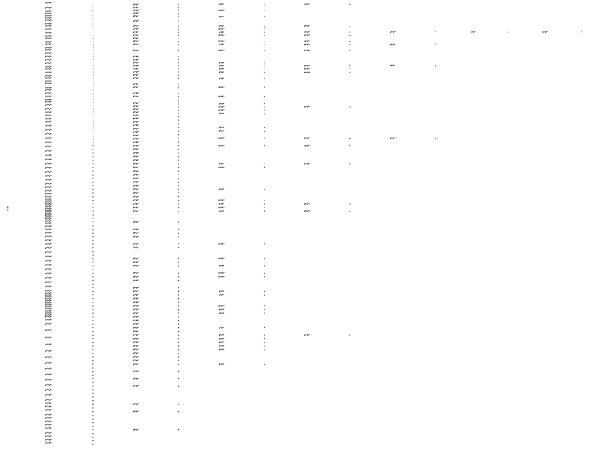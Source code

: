 digraph D {
rankdir=LR
size="4,3"
ratio="fill"
node[color="black",shape="square",fillcolor="darkseagreen3",style="filled"]
 0
 N1
 node[color="black",shape="circle",style=""]
 
edge[style="solid"]
edge[style="solid"]
0->1[label="c=1624.0,t=80.0",color="darkseagreen3"] 
edge[style="solid"]
1->31[label="c=63.0,t=245.0",color="dodgerblue2"] 
edge[style="solid"]
31->80[label="c=25.0,t=76.0",color="dodgerblue2"] 
edge[style="solid"]
80->103[label="c=20.0,t=37.0",color="dodgerblue2"] 
edge[style="solid"]
0->2[label="c=1624.0,t=160.0",color="darkseagreen3"] 
edge[style="solid"]
2->56[label="c=72.0,t=84.0",color="dodgerblue2"] 
edge[style="solid"]
0->3[label="c=1624.0,t=72.0",color="darkseagreen3"] 
edge[style="solid"]
3->44[label="c=124.0,t=164.0",color="dodgerblue2"] 
edge[style="solid"]
44->81[label="c=164.0,t=169.0",color="dodgerblue2"] 
edge[style="solid"]
0->4[label="c=1624.0,t=201.0",color="darkseagreen3"] 
edge[style="solid"]
4->69[label="c=123.0,t=249.0",color="dodgerblue2"] 
edge[style="solid"]
0->5[label="c=1624.0,t=130.0",color="darkseagreen3"] 
edge[style="solid"]
5->54[label="c=93.0,t=267.0",color="dodgerblue2"] 
edge[style="solid"]
54->101[label="c=8.0,t=70.0",color="dodgerblue2"] 
edge[style="solid"]
0->6[label="c=1624.0,t=237.0",color="darkseagreen3"] 
edge[style="solid"]
0->7[label="c=1624.0,t=133.0",color="darkseagreen3"] 
edge[style="solid"]
7->64[label="c=135.0,t=243.0",color="dodgerblue2"] 
edge[style="solid"]
0->8[label="c=1624.0,t=234.0",color="darkseagreen3"] 
edge[style="solid"]
0->9[label="c=1624.0,t=50.0",color="darkseagreen3"] 
edge[style="solid"]
9->30[label="c=52.0,t=121.0",color="dodgerblue2"] 
edge[style="solid"]
30->63[label="c=95.0,t=86.0",color="dodgerblue2"] 
edge[style="solid"]
63->76[label="c=95.0,t=136.0",color="dodgerblue2"] 
edge[style="solid"]
0->10[label="c=1624.0,t=54.0",color="darkseagreen3"] 
edge[style="solid"]
10->58[label="c=194.0,t=210.0",color="dodgerblue2"] 
edge[style="solid"]
58->99[label="c=230.0,t=214.0",color="dodgerblue2"] 
edge[style="solid"]
0->11[label="c=1624.0,t=30.0",color="darkseagreen3"] 
edge[style="solid"]
11->33[label="c=78.0,t=99.0",color="dodgerblue2"] 
edge[style="solid"]
33->48[label="c=10.0,t=35.0",color="dodgerblue2"] 
edge[style="solid"]
48->61[label="c=45.0,t=63.0",color="dodgerblue2"] 
edge[style="solid"]
61->74[label="c=126.0,t=100.0",color="dodgerblue2"] 
edge[style="solid"]
74->86[label="c=9.0,t=43.0",color="dodgerblue2"] 
edge[style="solid"]
86->97[label="c=16.0,t=28.0",color="dodgerblue2"] 
edge[style="solid"]
0->12[label="c=1624.0,t=29.0",color="darkseagreen3"] 
edge[style="solid"]
12->32[label="c=71.0,t=132.0",color="dodgerblue2"] 
edge[style="solid"]
32->68[label="c=159.0,t=123.0",color="dodgerblue2"] 
edge[style="solid"]
68->108[label="c=244.0,t=196.0",color="dodgerblue2"] 
edge[style="solid"]
0->13[label="c=1624.0,t=180.0",color="darkseagreen3"] 
edge[style="solid"]
13->71[label="c=94.0,t=282.0",color="dodgerblue2"] 
edge[style="solid"]
0->14[label="c=1624.0,t=18.0",color="darkseagreen3"] 
edge[style="solid"]
14->28[label="c=39.0,t=170.0",color="dodgerblue2"] 
edge[style="solid"]
28->77[label="c=191.0,t=184.0",color="dodgerblue2"] 
edge[style="solid"]
77->106[label="c=50.0,t=97.0",color="dodgerblue2"] 
edge[style="solid"]
0->15[label="c=1624.0,t=16.0",color="darkseagreen3"] 
edge[style="solid"]
15->45[label="c=92.0,t=127.0",color="dodgerblue2"] 
edge[style="solid"]
45->57[label="c=11.0,t=93.0",color="dodgerblue2"] 
edge[style="solid"]
57->88[label="c=123.0,t=167.0",color="dodgerblue2"] 
edge[style="solid"]
88->114[label="c=26.0,t=73.0",color="dodgerblue2"] 
edge[style="solid"]
0->16[label="c=1624.0,t=192.0",color="darkseagreen3"] 
edge[style="solid"]
0->17[label="c=1624.0,t=24.0",color="darkseagreen3"] 
edge[style="solid"]
17->39[label="c=67.0,t=106.0",color="dodgerblue2"] 
edge[style="solid"]
39->73[label="c=185.0,t=147.0",color="dodgerblue2"] 
edge[style="solid"]
73->94[label="c=70.0,t=166.0",color="dodgerblue2"] 
edge[style="solid"]
0->18[label="c=1624.0,t=204.0",color="darkseagreen3"] 
edge[style="solid"]
0->19[label="c=1624.0,t=145.0",color="darkseagreen3"] 
edge[style="solid"]
19->72[label="c=137.0,t=228.0",color="dodgerblue2"] 
edge[style="solid"]
0->20[label="c=1624.0,t=134.0",color="darkseagreen3"] 
edge[style="solid"]
20->83[label="c=207.0,t=340.0",color="dodgerblue2"] 
edge[style="solid"]
0->21[label="c=1624.0,t=107.0",color="darkseagreen3"] 
edge[style="solid"]
21->60[label="c=44.0,t=113.0",color="dodgerblue2"] 
edge[style="solid"]
60->82[label="c=67.0,t=186.0",color="dodgerblue2"] 
edge[style="solid"]
0->22[label="c=1624.0,t=29.0",color="darkseagreen3"] 
edge[style="solid"]
22->50[label="c=121.0,t=193.0",color="dodgerblue2"] 
edge[style="solid"]
50->84[label="c=75.0,t=76.0",color="dodgerblue2"] 
edge[style="solid"]
84->92[label="c=13.0,t=112.0",color="dodgerblue2"] 
edge[style="solid"]
92->120[label="c=86.0,t=67.0",color="dodgerblue2"] 
edge[style="solid"]
0->23[label="c=1624.0,t=96.0",color="darkseagreen3"] 
edge[style="solid"]
23->49[label="c=7.0,t=33.0",color="dodgerblue2"] 
edge[style="solid"]
49->70[label="c=96.0,t=222.0",color="dodgerblue2"] 
edge[style="solid"]
70->107[label="c=36.0,t=122.0",color="dodgerblue2"] 
edge[style="solid"]
0->24[label="c=1624.0,t=32.0",color="darkseagreen3"] 
edge[style="solid"]
24->51[label="c=112.0,t=105.0",color="dodgerblue2"] 
edge[style="solid"]
51->65[label="c=39.0,t=83.0",color="dodgerblue2"] 
edge[style="solid"]
65->104[label="c=182.0,t=233.0",color="dodgerblue2"] 
edge[style="solid"]
0->25[label="c=1624.0,t=132.0",color="darkseagreen3"] 
edge[style="solid"]
25->100[label="c=253.0,t=348.0",color="dodgerblue2"] 
edge[style="solid"]
0->26[label="c=1624.0,t=81.0",color="darkseagreen3"] 
edge[style="solid"]
26->55[label="c=47.0,t=250.0",color="dodgerblue2"] 
edge[style="solid"]
55->110[label="c=70.0,t=55.0",color="dodgerblue2"] 
edge[style="solid"]
0->27[label="c=1624.0,t=212.0",color="darkseagreen3"] 
edge[style="solid"]
0->29[label="c=1624.0,t=138.0",color="darkseagreen3"] 
edge[style="solid"]
29->67[label="c=46.0,t=97.0",color="dodgerblue2"] 
edge[style="solid"]
0->34[label="c=1624.0,t=65.0",color="darkseagreen3"] 
edge[style="solid"]
34->59[label="c=43.0,t=210.0",color="dodgerblue2"] 
edge[style="solid"]
59->129[label="c=283.0,t=202.0",color="dodgerblue2"] 
edge[style="solid"]
0->35[label="c=1624.0,t=138.0",color="darkseagreen3"] 
edge[style="solid"]
0->36[label="c=1624.0,t=140.0",color="darkseagreen3"] 
edge[style="solid"]
36->79[label="c=107.0,t=235.0",color="dodgerblue2"] 
edge[style="solid"]
0->37[label="c=1624.0,t=42.0",color="darkseagreen3"] 
edge[style="solid"]
37->53[label="c=44.0,t=180.0",color="dodgerblue2"] 
edge[style="solid"]
53->125[label="c=378.0,t=234.0",color="dodgerblue2"] 
edge[style="solid"]
0->38[label="c=1624.0,t=232.0",color="darkseagreen3"] 
edge[style="solid"]
0->40[label="c=1624.0,t=224.0",color="darkseagreen3"] 
edge[style="solid"]
0->41[label="c=1624.0,t=199.0",color="darkseagreen3"] 
edge[style="solid"]
41->98[label="c=109.0,t=272.0",color="dodgerblue2"] 
edge[style="solid"]
0->42[label="c=1624.0,t=170.0",color="darkseagreen3"] 
edge[style="solid"]
42->75[label="c=25.0,t=85.0",color="dodgerblue2"] 
edge[style="solid"]
75->102[label="c=29.0,t=165.0",color="dodgerblue2"] 
edge[style="solid"]
0->43[label="c=1624.0,t=36.0",color="darkseagreen3"] 
edge[style="solid"]
43->62[label="c=93.0,t=151.0",color="dodgerblue2"] 
edge[style="solid"]
62->93[label="c=109.0,t=139.0",color="dodgerblue2"] 
edge[style="solid"]
93->115[label="c=30.0,t=149.0",color="dodgerblue2"] 
edge[style="solid"]
0->46[label="c=1624.0,t=72.0",color="darkseagreen3"] 
edge[style="solid"]
46->66[label="c=54.0,t=185.0",color="dodgerblue2"] 
edge[style="solid"]
66->124[label="c=142.0,t=169.0",color="dodgerblue2"] 
edge[style="solid"]
0->47[label="c=1624.0,t=97.0",color="darkseagreen3"] 
edge[style="solid"]
47->87[label="c=120.0,t=191.0",color="dodgerblue2"] 
edge[style="solid"]
87->112[label="c=18.0,t=181.0",color="dodgerblue2"] 
edge[style="solid"]
0->52[label="c=1624.0,t=44.0",color="darkseagreen3"] 
edge[style="solid"]
52->105[label="c=330.0,t=436.0",color="dodgerblue2"] 
edge[style="solid"]
0->78[label="c=1624.0,t=59.0",color="darkseagreen3"] 
edge[style="solid"]
78->146[label="c=369.0,t=406.0",color="dodgerblue2"] 
edge[style="solid"]
0->85[label="c=1624.0,t=99.0",color="darkseagreen3"] 
edge[style="solid"]
85->148[label="c=240.0,t=359.0",color="dodgerblue2"] 
edge[style="solid"]
0->89[label="c=1624.0,t=163.0",color="darkseagreen3"] 
edge[style="solid"]
89->134[label="c=67.0,t=124.0",color="dodgerblue2"] 
edge[style="solid"]
134->160[label="c=69.0,t=172.0",color="dodgerblue2"] 
edge[style="solid"]
0->90[label="c=1624.0,t=44.0",color="darkseagreen3"] 
edge[style="solid"]
90->123[label="c=176.0,t=285.0",color="dodgerblue2"] 
edge[style="solid"]
123->166[label="c=39.0,t=117.0",color="dodgerblue2"] 
edge[style="solid"]
0->91[label="c=1624.0,t=173.0",color="darkseagreen3"] 
edge[style="solid"]
91->139[label="c=126.0,t=242.0",color="dodgerblue2"] 
edge[style="solid"]
0->95[label="c=1624.0,t=47.0",color="darkseagreen3"] 
edge[style="solid"]
95->117[label="c=110.0,t=118.0",color="dodgerblue2"] 
edge[style="solid"]
117->144[label="c=160.0,t=115.0",color="dodgerblue2"] 
edge[style="solid"]
144->155[label="c=40.0,t=114.0",color="dodgerblue2"] 
edge[style="solid"]
155->188[label="c=41.0,t=77.0",color="dodgerblue2"] 
edge[style="solid"]
0->96[label="c=1624.0,t=208.0",color="darkseagreen3"] 
edge[style="solid"]
96->159[label="c=116.0,t=253.0",color="dodgerblue2"] 
edge[style="solid"]
0->109[label="c=1624.0,t=55.0",color="darkseagreen3"] 
edge[style="solid"]
109->130[label="c=137.0,t=128.0",color="dodgerblue2"] 
edge[style="solid"]
130->169[label="c=201.0,t=180.0",color="dodgerblue2"] 
edge[style="solid"]
169->197[label="c=63.0,t=89.0",color="dodgerblue2"] 
edge[style="solid"]
0->111[label="c=1624.0,t=236.0",color="darkseagreen3"] 
edge[style="solid"]
111->164[label="c=43.0,t=223.0",color="dodgerblue2"] 
edge[style="solid"]
0->113[label="c=1624.0,t=188.0",color="darkseagreen3"] 
edge[style="solid"]
113->172[label="c=205.0,t=255.0",color="dodgerblue2"] 
edge[style="solid"]
0->116[label="c=1624.0,t=210.0",color="darkseagreen3"] 
edge[style="solid"]
116->162[label="c=37.0,t=215.0",color="dodgerblue2"] 
edge[style="solid"]
0->118[label="c=1624.0,t=216.0",color="darkseagreen3"] 
edge[style="solid"]
118->184[label="c=139.0,t=238.0",color="dodgerblue2"] 
edge[style="solid"]
0->119[label="c=1624.0,t=21.0",color="darkseagreen3"] 
edge[style="solid"]
119->137[label="c=133.0,t=179.0",color="dodgerblue2"] 
edge[style="solid"]
137->171[label="c=89.0,t=77.0",color="dodgerblue2"] 
edge[style="solid"]
171->192[label="c=74.0,t=130.0",color="dodgerblue2"] 
edge[style="solid"]
0->121[label="c=1624.0,t=38.0",color="darkseagreen3"] 
edge[style="solid"]
121->138[label="c=80.0,t=217.0",color="dodgerblue2"] 
edge[style="solid"]
138->199[label="c=115.0,t=205.0",color="dodgerblue2"] 
edge[style="solid"]
0->122[label="c=1624.0,t=134.0",color="darkseagreen3"] 
edge[style="solid"]
122->163[label="c=65.0,t=268.0",color="dodgerblue2"] 
edge[style="solid"]
0->126[label="c=1624.0,t=140.0",color="darkseagreen3"] 
edge[style="solid"]
126->170[label="c=132.0,t=271.0",color="dodgerblue2"] 
edge[style="solid"]
0->127[label="c=1624.0,t=135.0",color="darkseagreen3"] 
edge[style="solid"]
127->167[label="c=78.0,t=244.0",color="dodgerblue2"] 
edge[style="solid"]
0->128[label="c=1624.0,t=216.0",color="darkseagreen3"] 
edge[style="solid"]
128->200[label="c=116.0,t=148.0",color="dodgerblue2"] 
edge[style="solid"]
0->131[label="c=1624.0,t=121.0",color="darkseagreen3"] 
edge[style="solid"]
131->178[label="c=146.0,t=246.0",color="dodgerblue2"] 
edge[style="solid"]
0->132[label="c=1624.0,t=26.0",color="darkseagreen3"] 
edge[style="solid"]
132->142[label="c=29.0,t=172.0",color="dodgerblue2"] 
edge[style="solid"]
142->181[label="c=13.0,t=166.0",color="dodgerblue2"] 
edge[style="solid"]
0->133[label="c=1624.0,t=194.0",color="darkseagreen3"] 
edge[style="solid"]
133->191[label="c=39.0,t=247.0",color="dodgerblue2"] 
edge[style="solid"]
0->135[label="c=1624.0,t=193.0",color="darkseagreen3"] 
edge[style="solid"]
135->193[label="c=67.0,t=168.0",color="dodgerblue2"] 
edge[style="solid"]
0->136[label="c=1624.0,t=57.0",color="darkseagreen3"] 
edge[style="solid"]
136->173[label="c=175.0,t=196.0",color="dodgerblue2"] 
edge[style="solid"]
173->210[label="c=160.0,t=222.0",color="dodgerblue2"] 
edge[style="solid"]
0->140[label="c=1624.0,t=46.0",color="darkseagreen3"] 
edge[style="solid"]
140->175[label="c=186.0,t=219.0",color="dodgerblue2"] 
edge[style="solid"]
175->208[label="c=90.0,t=92.0",color="dodgerblue2"] 
edge[style="solid"]
208->219[label="c=55.0,t=120.0",color="dodgerblue2"] 
edge[style="solid"]
0->141[label="c=1624.0,t=201.0",color="darkseagreen3"] 
edge[style="solid"]
141->196[label="c=23.0,t=64.0",color="dodgerblue2"] 
edge[style="solid"]
196->211[label="c=106.0,t=204.0",color="dodgerblue2"] 
edge[style="solid"]
0->143[label="c=1624.0,t=39.0",color="darkseagreen3"] 
edge[style="solid"]
143->161[label="c=34.0,t=110.0",color="dodgerblue2"] 
edge[style="solid"]
161->195[label="c=78.0,t=129.0",color="dodgerblue2"] 
edge[style="solid"]
195->220[label="c=195.0,t=192.0",color="dodgerblue2"] 
edge[style="solid"]
0->145[label="c=1624.0,t=237.0",color="darkseagreen3"] 
edge[style="solid"]
0->147[label="c=1624.0,t=187.0",color="darkseagreen3"] 
edge[style="solid"]
0->149[label="c=1624.0,t=187.0",color="darkseagreen3"] 
edge[style="solid"]
149->198[label="c=35.0,t=263.0",color="dodgerblue2"] 
edge[style="solid"]
0->150[label="c=1624.0,t=218.0",color="darkseagreen3"] 
edge[style="solid"]
0->151[label="c=1624.0,t=113.0",color="darkseagreen3"] 
edge[style="solid"]
151->194[label="c=74.0,t=265.0",color="dodgerblue2"] 
edge[style="solid"]
0->152[label="c=1624.0,t=81.0",color="darkseagreen3"] 
edge[style="solid"]
152->182[label="c=55.0,t=174.0",color="dodgerblue2"] 
edge[style="solid"]
0->153[label="c=1624.0,t=62.0",color="darkseagreen3"] 
edge[style="solid"]
153->187[label="c=87.0,t=301.0",color="dodgerblue2"] 
edge[style="solid"]
0->154[label="c=1624.0,t=236.0",color="darkseagreen3"] 
edge[style="solid"]
0->156[label="c=1624.0,t=37.0",color="darkseagreen3"] 
edge[style="solid"]
156->179[label="c=108.0,t=177.0",color="dodgerblue2"] 
edge[style="solid"]
179->209[label="c=108.0,t=237.0",color="dodgerblue2"] 
edge[style="solid"]
0->157[label="c=1624.0,t=120.0",color="darkseagreen3"] 
edge[style="solid"]
157->189[label="c=4.0,t=73.0",color="dodgerblue2"] 
edge[style="solid"]
0->158[label="c=1624.0,t=229.0",color="darkseagreen3"] 
edge[style="solid"]
0->165[label="c=1624.0,t=165.0",color="darkseagreen3"] 
edge[style="solid"]
0->168[label="c=1624.0,t=39.0",color="darkseagreen3"] 
edge[style="solid"]
168->190[label="c=65.0,t=167.0",color="dodgerblue2"] 
edge[style="solid"]
190->232[label="c=202.0,t=254.0",color="dodgerblue2"] 
edge[style="solid"]
0->174[label="c=1624.0,t=219.0",color="darkseagreen3"] 
edge[style="solid"]
174->241[label="c=260.0,t=219.0",color="dodgerblue2"] 
edge[style="solid"]
0->176[label="c=1624.0,t=131.0",color="darkseagreen3"] 
edge[style="solid"]
176->207[label="c=20.0,t=103.0",color="dodgerblue2"] 
edge[style="solid"]
207->229[label="c=76.0,t=239.0",color="dodgerblue2"] 
edge[style="solid"]
0->177[label="c=1624.0,t=63.0",color="darkseagreen3"] 
edge[style="solid"]
0->180[label="c=1624.0,t=64.0",color="darkseagreen3"] 
edge[style="solid"]
180->202[label="c=50.0,t=270.0",color="dodgerblue2"] 
edge[style="solid"]
202->251[label="c=128.0,t=135.0",color="dodgerblue2"] 
edge[style="solid"]
0->183[label="c=1624.0,t=68.0",color="darkseagreen3"] 
edge[style="solid"]
183->205[label="c=56.0,t=182.0",color="dodgerblue2"] 
edge[style="solid"]
205->250[label="c=272.0,t=228.0",color="dodgerblue2"] 
edge[style="solid"]
0->185[label="c=1624.0,t=176.0",color="darkseagreen3"] 
edge[style="solid"]
185->236[label="c=261.0,t=291.0",color="dodgerblue2"] 
edge[style="solid"]
0->186[label="c=1624.0,t=45.0",color="darkseagreen3"] 
edge[style="solid"]
0->201[label="c=1624.0,t=189.0",color="darkseagreen3"] 
edge[style="solid"]
201->272[label="c=338.0,t=260.0",color="dodgerblue2"] 
edge[style="solid"]
0->203[label="c=1624.0,t=177.0",color="darkseagreen3"] 
edge[style="solid"]
203->235[label="c=66.0,t=177.0",color="dodgerblue2"] 
edge[style="solid"]
235->283[label="c=66.0,t=106.0",color="dodgerblue2"] 
edge[style="solid"]
0->204[label="c=1624.0,t=63.0",color="darkseagreen3"] 
edge[style="solid"]
204->231[label="c=132.0,t=320.0",color="dodgerblue2"] 
edge[style="solid"]
231->286[label="c=49.0,t=97.0",color="dodgerblue2"] 
edge[style="solid"]
0->206[label="c=1624.0,t=174.0",color="darkseagreen3"] 
edge[style="solid"]
206->259[label="c=152.0,t=300.0",color="dodgerblue2"] 
edge[style="solid"]
0->212[label="c=1624.0,t=205.0",color="darkseagreen3"] 
edge[style="solid"]
212->274[label="c=152.0,t=268.0",color="dodgerblue2"] 
edge[style="solid"]
0->213[label="c=1624.0,t=105.0",color="darkseagreen3"] 
edge[style="solid"]
213->242[label="c=87.0,t=198.0",color="dodgerblue2"] 
edge[style="solid"]
242->294[label="c=152.0,t=170.0",color="dodgerblue2"] 
edge[style="solid"]
0->214[label="c=1624.0,t=197.0",color="darkseagreen3"] 
edge[style="solid"]
214->263[label="c=139.0,t=109.0",color="dodgerblue2"] 
edge[style="solid"]
263->284[label="c=52.0,t=103.0",color="dodgerblue2"] 
edge[style="solid"]
0->215[label="c=1624.0,t=73.0",color="darkseagreen3"] 
edge[style="solid"]
215->244[label="c=139.0,t=217.0",color="dodgerblue2"] 
edge[style="solid"]
244->290[label="c=85.0,t=163.0",color="dodgerblue2"] 
edge[style="solid"]
0->216[label="c=1624.0,t=133.0",color="darkseagreen3"] 
edge[style="solid"]
216->271[label="c=267.0,t=291.0",color="dodgerblue2"] 
edge[style="solid"]
0->217[label="c=1624.0,t=217.0",color="darkseagreen3"] 
edge[style="solid"]
217->266[label="c=112.0,t=253.0",color="dodgerblue2"] 
edge[style="solid"]
0->218[label="c=1624.0,t=188.0",color="darkseagreen3"] 
edge[style="solid"]
218->264[label="c=103.0,t=218.0",color="dodgerblue2"] 
edge[style="solid"]
0->221[label="c=1624.0,t=157.0",color="darkseagreen3"] 
edge[style="solid"]
221->256[label="c=68.0,t=188.0",color="dodgerblue2"] 
edge[style="solid"]
256->299[label="c=74.0,t=72.0",color="dodgerblue2"] 
edge[style="solid"]
0->222[label="c=1624.0,t=168.0",color="darkseagreen3"] 
edge[style="solid"]
222->268[label="c=95.0,t=310.0",color="dodgerblue2"] 
edge[style="solid"]
0->223[label="c=1624.0,t=88.0",color="darkseagreen3"] 
edge[style="solid"]
223->245[label="c=74.0,t=65.0",color="dodgerblue2"] 
edge[style="solid"]
245->254[label="c=38.0,t=106.0",color="dodgerblue2"] 
edge[style="solid"]
254->291[label="c=73.0,t=138.0",color="dodgerblue2"] 
edge[style="solid"]
0->224[label="c=1624.0,t=160.0",color="darkseagreen3"] 
edge[style="solid"]
224->267[label="c=86.0,t=132.0",color="dodgerblue2"] 
edge[style="solid"]
267->293[label="c=86.0,t=151.0",color="dodgerblue2"] 
edge[style="solid"]
0->225[label="c=1624.0,t=159.0",color="darkseagreen3"] 
edge[style="solid"]
225->279[label="c=122.0,t=189.0",color="dodgerblue2"] 
edge[style="solid"]
279->300[label="c=38.0,t=71.0",color="dodgerblue2"] 
edge[style="solid"]
0->226[label="c=1624.0,t=159.0",color="darkseagreen3"] 
edge[style="solid"]
226->269[label="c=85.0,t=83.0",color="dodgerblue2"] 
edge[style="solid"]
269->287[label="c=94.0,t=208.0",color="dodgerblue2"] 
edge[style="solid"]
0->227[label="c=1624.0,t=89.0",color="darkseagreen3"] 
edge[style="solid"]
227->246[label="c=39.0,t=115.0",color="dodgerblue2"] 
edge[style="solid"]
246->281[label="c=93.0,t=222.0",color="dodgerblue2"] 
edge[style="solid"]
0->228[label="c=1624.0,t=154.0",color="darkseagreen3"] 
edge[style="solid"]
228->280[label="c=96.0,t=273.0",color="dodgerblue2"] 
edge[style="solid"]
0->230[label="c=1624.0,t=219.0",color="darkseagreen3"] 
edge[style="solid"]
230->282[label="c=10.0,t=179.0",color="dodgerblue2"] 
edge[style="solid"]
0->233[label="c=1624.0,t=131.0",color="darkseagreen3"] 
edge[style="solid"]
233->277[label="c=144.0,t=184.0",color="dodgerblue2"] 
edge[style="solid"]
0->234[label="c=1624.0,t=96.0",color="darkseagreen3"] 
edge[style="solid"]
234->261[label="c=62.0,t=120.0",color="dodgerblue2"] 
edge[style="solid"]
261->288[label="c=50.0,t=123.0",color="dodgerblue2"] 
edge[style="solid"]
0->237[label="c=1624.0,t=232.0",color="darkseagreen3"] 
edge[style="solid"]
0->238[label="c=1624.0,t=200.0",color="darkseagreen3"] 
edge[style="solid"]
238->292[label="c=47.0,t=139.0",color="dodgerblue2"] 
edge[style="solid"]
0->239[label="c=1624.0,t=234.0",color="darkseagreen3"] 
edge[style="solid"]
0->240[label="c=1624.0,t=134.0",color="darkseagreen3"] 
edge[style="solid"]
240->298[label="c=199.0,t=316.0",color="dodgerblue2"] 
edge[style="solid"]
0->243[label="c=1624.0,t=232.0",color="darkseagreen3"] 
edge[style="solid"]
0->247[label="c=1624.0,t=100.0",color="darkseagreen3"] 
edge[style="solid"]
247->296[label="c=207.0,t=292.0",color="dodgerblue2"] 
edge[style="solid"]
0->248[label="c=1624.0,t=208.0",color="darkseagreen3"] 
edge[style="solid"]
0->249[label="c=1624.0,t=182.0",color="darkseagreen3"] 
edge[style="solid"]
0->252[label="c=1624.0,t=239.0",color="darkseagreen3"] 
edge[style="solid"]
0->253[label="c=1624.0,t=174.0",color="darkseagreen3"] 
edge[style="solid"]
0->255[label="c=1624.0,t=36.0",color="darkseagreen3"] 
edge[style="solid"]
255->278[label="c=70.0,t=169.0",color="dodgerblue2"] 
edge[style="solid"]
0->257[label="c=1624.0,t=163.0",color="darkseagreen3"] 
edge[style="solid"]
0->258[label="c=1624.0,t=61.0",color="darkseagreen3"] 
edge[style="solid"]
258->289[label="c=85.0,t=295.0",color="dodgerblue2"] 
edge[style="solid"]
0->260[label="c=1624.0,t=195.0",color="darkseagreen3"] 
edge[style="solid"]
0->262[label="c=1624.0,t=120.0",color="darkseagreen3"] 
edge[style="solid"]
0->265[label="c=1624.0,t=218.0",color="darkseagreen3"] 
edge[style="solid"]
0->270[label="c=1624.0,t=210.0",color="darkseagreen3"] 
edge[style="solid"]
0->273[label="c=1624.0,t=55.0",color="darkseagreen3"] 
edge[style="solid"]
273->295[label="c=53.0,t=248.0",color="dodgerblue2"] 
edge[style="solid"]
0->275[label="c=1624.0,t=240.0",color="darkseagreen3"] 
edge[style="solid"]
0->276[label="c=1624.0,t=106.0",color="darkseagreen3"] 
edge[style="solid"]
0->285[label="c=1624.0,t=159.0",color="darkseagreen3"] 
edge[style="solid"]
0->297[label="c=1624.0,t=96.0",color="darkseagreen3"] 
}